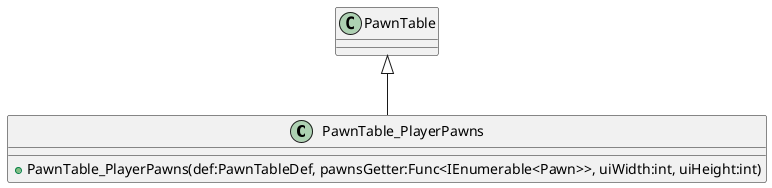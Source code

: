 @startuml
class PawnTable_PlayerPawns {
    + PawnTable_PlayerPawns(def:PawnTableDef, pawnsGetter:Func<IEnumerable<Pawn>>, uiWidth:int, uiHeight:int)
}
PawnTable <|-- PawnTable_PlayerPawns
@enduml
